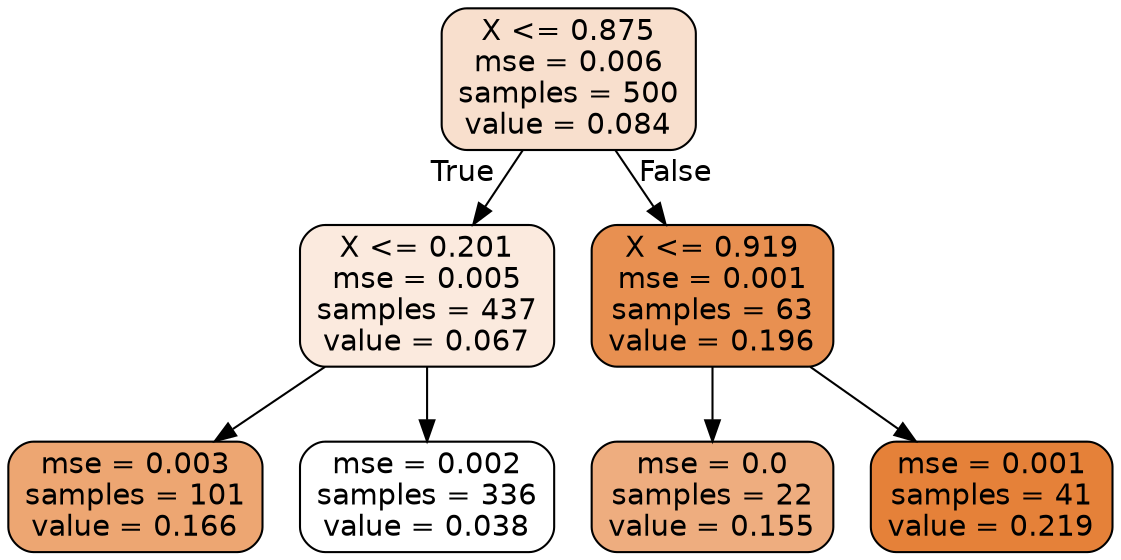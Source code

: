 digraph Tree {
node [shape=box, style="filled, rounded", color="black", fontname=helvetica] ;
edge [fontname=helvetica] ;
0 [label="X <= 0.875\nmse = 0.006\nsamples = 500\nvalue = 0.084", fillcolor="#f8dfcd"] ;
1 [label="X <= 0.201\nmse = 0.005\nsamples = 437\nvalue = 0.067", fillcolor="#fbeade"] ;
0 -> 1 [labeldistance=2.5, labelangle=45, headlabel="True"] ;
2 [label="mse = 0.003\nsamples = 101\nvalue = 0.166", fillcolor="#eda672"] ;
1 -> 2 ;
3 [label="mse = 0.002\nsamples = 336\nvalue = 0.038", fillcolor="#ffffff"] ;
1 -> 3 ;
4 [label="X <= 0.919\nmse = 0.001\nsamples = 63\nvalue = 0.196", fillcolor="#e89051"] ;
0 -> 4 [labeldistance=2.5, labelangle=-45, headlabel="False"] ;
5 [label="mse = 0.0\nsamples = 22\nvalue = 0.155", fillcolor="#eead7f"] ;
4 -> 5 ;
6 [label="mse = 0.001\nsamples = 41\nvalue = 0.219", fillcolor="#e58139"] ;
4 -> 6 ;
}